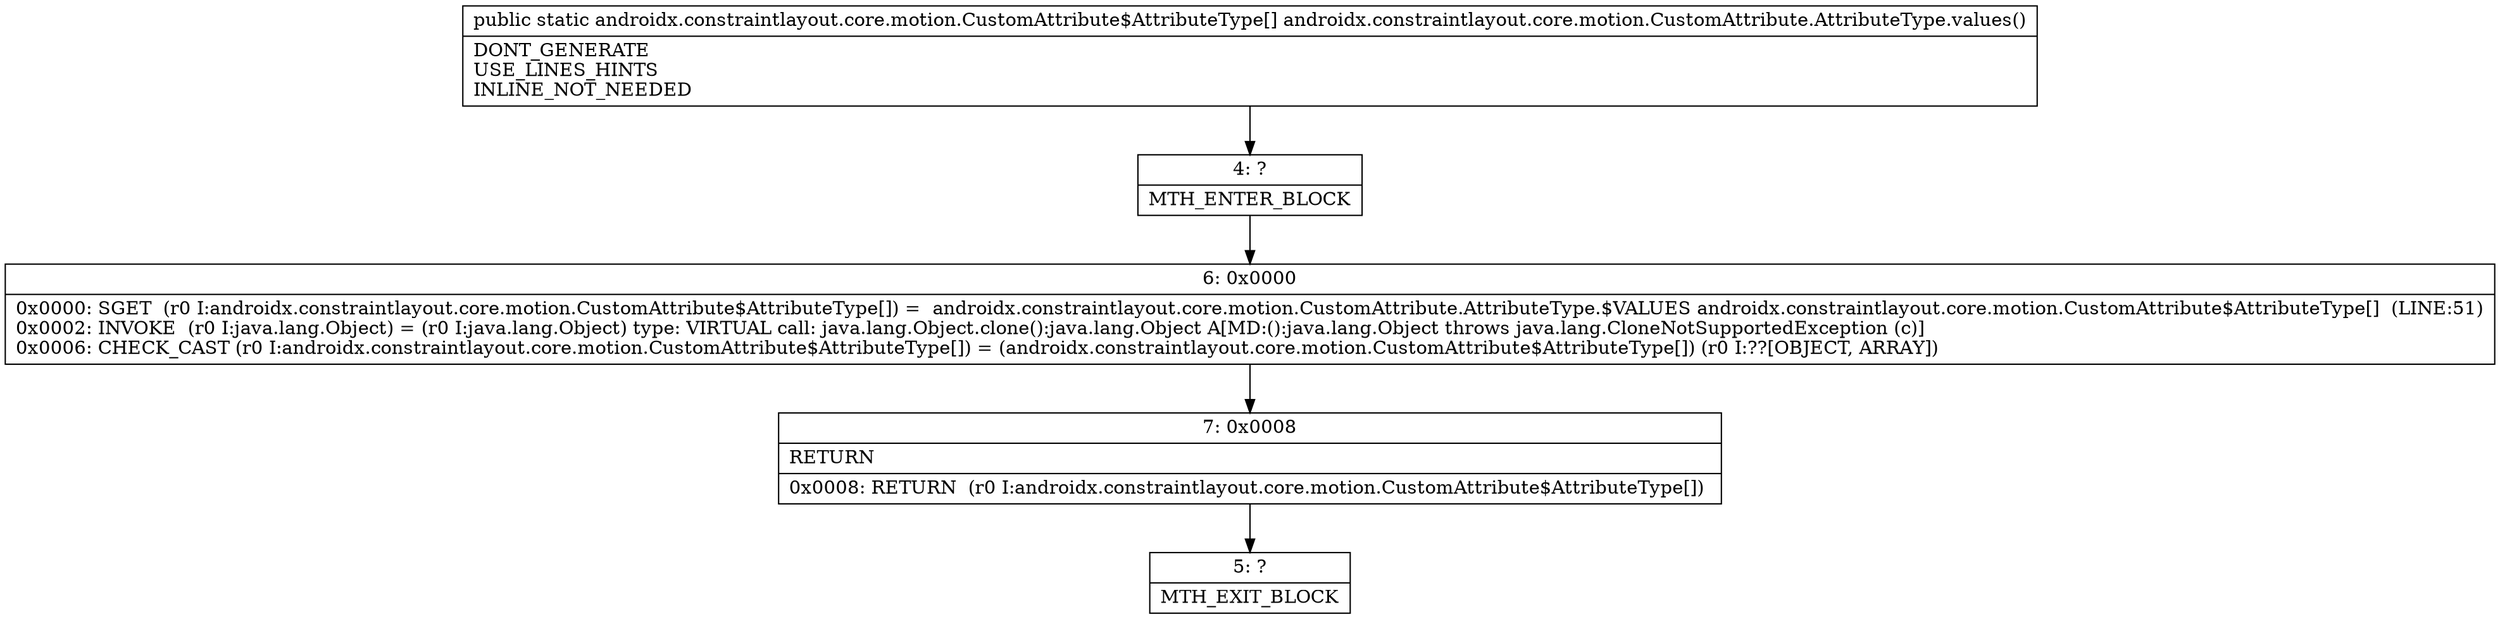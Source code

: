 digraph "CFG forandroidx.constraintlayout.core.motion.CustomAttribute.AttributeType.values()[Landroidx\/constraintlayout\/core\/motion\/CustomAttribute$AttributeType;" {
Node_4 [shape=record,label="{4\:\ ?|MTH_ENTER_BLOCK\l}"];
Node_6 [shape=record,label="{6\:\ 0x0000|0x0000: SGET  (r0 I:androidx.constraintlayout.core.motion.CustomAttribute$AttributeType[]) =  androidx.constraintlayout.core.motion.CustomAttribute.AttributeType.$VALUES androidx.constraintlayout.core.motion.CustomAttribute$AttributeType[]  (LINE:51)\l0x0002: INVOKE  (r0 I:java.lang.Object) = (r0 I:java.lang.Object) type: VIRTUAL call: java.lang.Object.clone():java.lang.Object A[MD:():java.lang.Object throws java.lang.CloneNotSupportedException (c)]\l0x0006: CHECK_CAST (r0 I:androidx.constraintlayout.core.motion.CustomAttribute$AttributeType[]) = (androidx.constraintlayout.core.motion.CustomAttribute$AttributeType[]) (r0 I:??[OBJECT, ARRAY]) \l}"];
Node_7 [shape=record,label="{7\:\ 0x0008|RETURN\l|0x0008: RETURN  (r0 I:androidx.constraintlayout.core.motion.CustomAttribute$AttributeType[]) \l}"];
Node_5 [shape=record,label="{5\:\ ?|MTH_EXIT_BLOCK\l}"];
MethodNode[shape=record,label="{public static androidx.constraintlayout.core.motion.CustomAttribute$AttributeType[] androidx.constraintlayout.core.motion.CustomAttribute.AttributeType.values()  | DONT_GENERATE\lUSE_LINES_HINTS\lINLINE_NOT_NEEDED\l}"];
MethodNode -> Node_4;Node_4 -> Node_6;
Node_6 -> Node_7;
Node_7 -> Node_5;
}

